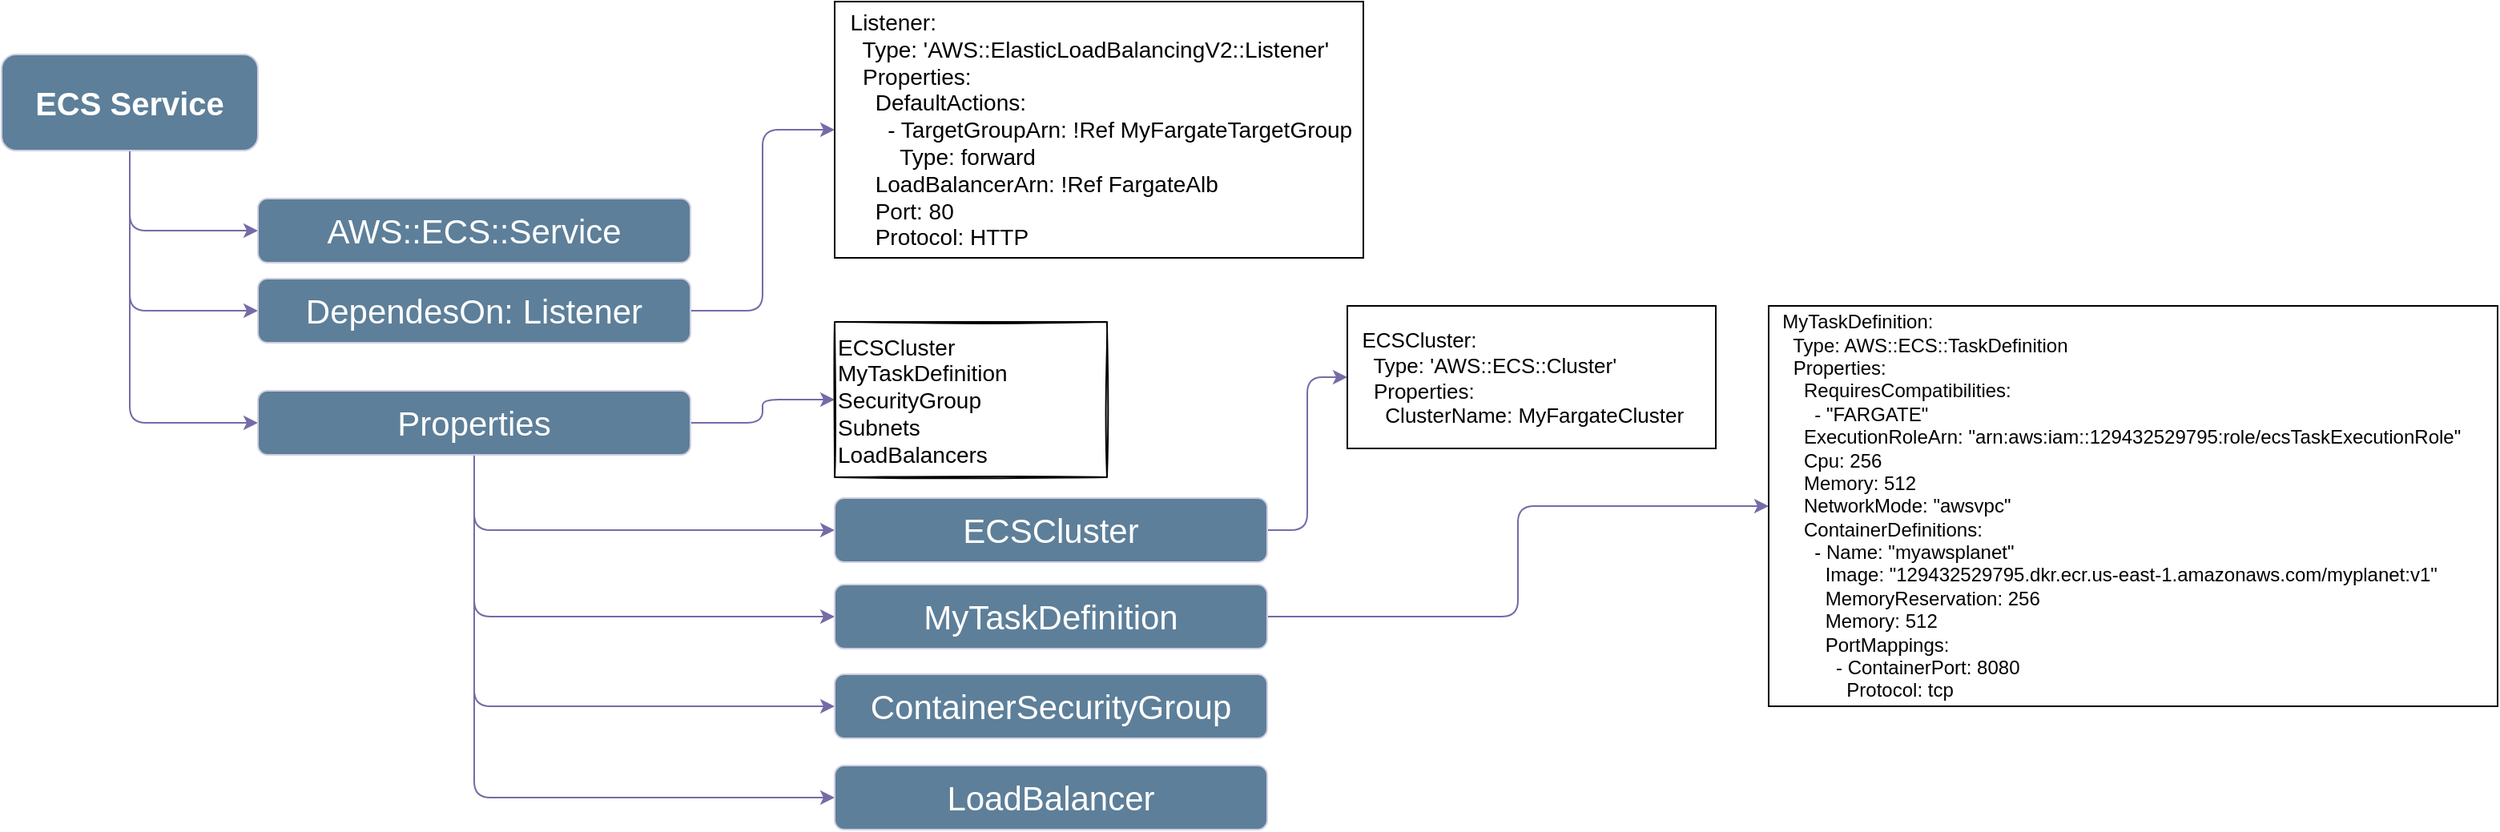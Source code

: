 <mxfile version="18.0.1" type="device"><diagram id="5maVtSiLcbGABPVciXNy" name="Page-1"><mxGraphModel dx="1483" dy="943" grid="1" gridSize="10" guides="1" tooltips="1" connect="1" arrows="1" fold="1" page="1" pageScale="1" pageWidth="1169" pageHeight="827" math="0" shadow="0"><root><mxCell id="0"/><mxCell id="1" parent="0"/><mxCell id="g9zfsvCq7JZIP7kkmn76-4" style="edgeStyle=orthogonalEdgeStyle;rounded=1;sketch=0;orthogonalLoop=1;jettySize=auto;html=1;exitX=0.5;exitY=1;exitDx=0;exitDy=0;entryX=0;entryY=0.5;entryDx=0;entryDy=0;fontSize=20;fontColor=#FFFFFF;strokeColor=#736CA8;" edge="1" parent="1" source="g9zfsvCq7JZIP7kkmn76-1" target="g9zfsvCq7JZIP7kkmn76-2"><mxGeometry relative="1" as="geometry"/></mxCell><mxCell id="g9zfsvCq7JZIP7kkmn76-8" style="edgeStyle=orthogonalEdgeStyle;rounded=1;sketch=0;orthogonalLoop=1;jettySize=auto;html=1;entryX=0;entryY=0.5;entryDx=0;entryDy=0;fontFamily=Helvetica;fontSize=21;fontColor=#FFFFFF;strokeColor=#736CA8;" edge="1" parent="1" source="g9zfsvCq7JZIP7kkmn76-1" target="g9zfsvCq7JZIP7kkmn76-5"><mxGeometry relative="1" as="geometry"/></mxCell><mxCell id="g9zfsvCq7JZIP7kkmn76-10" style="edgeStyle=orthogonalEdgeStyle;rounded=1;sketch=0;orthogonalLoop=1;jettySize=auto;html=1;entryX=0;entryY=0.5;entryDx=0;entryDy=0;fontFamily=Helvetica;fontSize=21;fontColor=#FFFFFF;strokeColor=#736CA8;" edge="1" parent="1" source="g9zfsvCq7JZIP7kkmn76-1" target="g9zfsvCq7JZIP7kkmn76-9"><mxGeometry relative="1" as="geometry"/></mxCell><mxCell id="g9zfsvCq7JZIP7kkmn76-1" value="&lt;p&gt;&lt;font size=&quot;1&quot; color=&quot;#ffffff&quot;&gt;&lt;b style=&quot;font-size: 20px;&quot;&gt;ECS Service&lt;/b&gt;&lt;/font&gt;&lt;/p&gt;" style="rounded=1;whiteSpace=wrap;html=1;sketch=0;fontColor=#1A1A1A;strokeColor=#D0CEE2;fillColor=#5D7F99;" vertex="1" parent="1"><mxGeometry x="37" y="70" width="160" height="60" as="geometry"/></mxCell><mxCell id="g9zfsvCq7JZIP7kkmn76-2" value="&lt;font color=&quot;#ffffff&quot; style=&quot;font-size: 21px;&quot;&gt;AWS::ECS::Service&lt;/font&gt;" style="whiteSpace=wrap;html=1;fillColor=#5D7F99;strokeColor=#D0CEE2;fontColor=#1A1A1A;rounded=1;sketch=0;" vertex="1" parent="1"><mxGeometry x="197" y="160" width="270" height="40" as="geometry"/></mxCell><mxCell id="g9zfsvCq7JZIP7kkmn76-6" style="edgeStyle=orthogonalEdgeStyle;rounded=1;sketch=0;orthogonalLoop=1;jettySize=auto;html=1;fontFamily=Helvetica;fontSize=21;fontColor=#FFFFFF;strokeColor=#736CA8;entryX=0;entryY=0.5;entryDx=0;entryDy=0;" edge="1" parent="1" source="g9zfsvCq7JZIP7kkmn76-5" target="g9zfsvCq7JZIP7kkmn76-7"><mxGeometry relative="1" as="geometry"><mxPoint x="597" y="287" as="targetPoint"/></mxGeometry></mxCell><mxCell id="g9zfsvCq7JZIP7kkmn76-5" value="&lt;font color=&quot;#ffffff&quot; style=&quot;font-size: 21px;&quot;&gt;DependesOn: Listener&lt;/font&gt;" style="whiteSpace=wrap;html=1;fillColor=#5D7F99;strokeColor=#D0CEE2;fontColor=#1A1A1A;rounded=1;sketch=0;" vertex="1" parent="1"><mxGeometry x="197" y="210" width="270" height="40" as="geometry"/></mxCell><mxCell id="g9zfsvCq7JZIP7kkmn76-7" value="&lt;div style=&quot;font-size: 14px;&quot;&gt;&amp;nbsp; Listener:&lt;/div&gt;&lt;div style=&quot;font-size: 14px;&quot;&gt;&amp;nbsp; &amp;nbsp; Type: 'AWS::ElasticLoadBalancingV2::Listener'&lt;/div&gt;&lt;div style=&quot;font-size: 14px;&quot;&gt;&amp;nbsp; &amp;nbsp; Properties:&lt;/div&gt;&lt;div style=&quot;font-size: 14px;&quot;&gt;&amp;nbsp; &amp;nbsp; &amp;nbsp; DefaultActions:&lt;/div&gt;&lt;div style=&quot;font-size: 14px;&quot;&gt;&amp;nbsp; &amp;nbsp; &amp;nbsp; &amp;nbsp; - TargetGroupArn: !Ref MyFargateTargetGroup&lt;/div&gt;&lt;div style=&quot;font-size: 14px;&quot;&gt;&amp;nbsp; &amp;nbsp; &amp;nbsp; &amp;nbsp; &amp;nbsp; Type: forward&lt;/div&gt;&lt;div style=&quot;font-size: 14px;&quot;&gt;&amp;nbsp; &amp;nbsp; &amp;nbsp; LoadBalancerArn: !Ref FargateAlb&lt;/div&gt;&lt;div style=&quot;font-size: 14px;&quot;&gt;&amp;nbsp; &amp;nbsp; &amp;nbsp; Port: 80&lt;/div&gt;&lt;div style=&quot;font-size: 14px;&quot;&gt;&amp;nbsp; &amp;nbsp; &amp;nbsp; Protocol: HTTP&lt;/div&gt;" style="rounded=0;whiteSpace=wrap;html=1;sketch=0;fontFamily=Helvetica;fontSize=14;align=left;" vertex="1" parent="1"><mxGeometry x="557" y="37" width="330" height="160" as="geometry"/></mxCell><mxCell id="g9zfsvCq7JZIP7kkmn76-13" style="edgeStyle=orthogonalEdgeStyle;rounded=1;sketch=0;orthogonalLoop=1;jettySize=auto;html=1;fontFamily=Helvetica;fontSize=14;fontColor=#FFFFFF;strokeColor=#736CA8;" edge="1" parent="1" source="g9zfsvCq7JZIP7kkmn76-9" target="g9zfsvCq7JZIP7kkmn76-12"><mxGeometry relative="1" as="geometry"/></mxCell><mxCell id="g9zfsvCq7JZIP7kkmn76-18" style="edgeStyle=orthogonalEdgeStyle;rounded=1;sketch=0;orthogonalLoop=1;jettySize=auto;html=1;entryX=0;entryY=0.5;entryDx=0;entryDy=0;fontFamily=Helvetica;fontSize=14;fontColor=#FFFFFF;strokeColor=#736CA8;exitX=0.5;exitY=1;exitDx=0;exitDy=0;" edge="1" parent="1" source="g9zfsvCq7JZIP7kkmn76-9" target="g9zfsvCq7JZIP7kkmn76-14"><mxGeometry relative="1" as="geometry"/></mxCell><mxCell id="g9zfsvCq7JZIP7kkmn76-19" style="edgeStyle=orthogonalEdgeStyle;rounded=1;sketch=0;orthogonalLoop=1;jettySize=auto;html=1;entryX=0;entryY=0.5;entryDx=0;entryDy=0;fontFamily=Helvetica;fontSize=14;fontColor=#FFFFFF;strokeColor=#736CA8;exitX=0.5;exitY=1;exitDx=0;exitDy=0;" edge="1" parent="1" source="g9zfsvCq7JZIP7kkmn76-9" target="g9zfsvCq7JZIP7kkmn76-15"><mxGeometry relative="1" as="geometry"/></mxCell><mxCell id="g9zfsvCq7JZIP7kkmn76-20" style="edgeStyle=orthogonalEdgeStyle;rounded=1;sketch=0;orthogonalLoop=1;jettySize=auto;html=1;entryX=0;entryY=0.5;entryDx=0;entryDy=0;fontFamily=Helvetica;fontSize=14;fontColor=#FFFFFF;strokeColor=#736CA8;exitX=0.5;exitY=1;exitDx=0;exitDy=0;" edge="1" parent="1" source="g9zfsvCq7JZIP7kkmn76-9" target="g9zfsvCq7JZIP7kkmn76-16"><mxGeometry relative="1" as="geometry"/></mxCell><mxCell id="g9zfsvCq7JZIP7kkmn76-21" style="edgeStyle=orthogonalEdgeStyle;rounded=1;sketch=0;orthogonalLoop=1;jettySize=auto;html=1;entryX=0;entryY=0.5;entryDx=0;entryDy=0;fontFamily=Helvetica;fontSize=14;fontColor=#FFFFFF;strokeColor=#736CA8;exitX=0.5;exitY=1;exitDx=0;exitDy=0;" edge="1" parent="1" source="g9zfsvCq7JZIP7kkmn76-9" target="g9zfsvCq7JZIP7kkmn76-17"><mxGeometry relative="1" as="geometry"/></mxCell><mxCell id="g9zfsvCq7JZIP7kkmn76-9" value="&lt;font color=&quot;#ffffff&quot; style=&quot;font-size: 21px;&quot;&gt;Properties&lt;/font&gt;" style="whiteSpace=wrap;html=1;fillColor=#5D7F99;strokeColor=#D0CEE2;fontColor=#1A1A1A;rounded=1;sketch=0;" vertex="1" parent="1"><mxGeometry x="197" y="280" width="270" height="40" as="geometry"/></mxCell><mxCell id="g9zfsvCq7JZIP7kkmn76-12" value="&lt;div style=&quot;font-size: 14px;&quot;&gt;ECSCluster&lt;/div&gt;&lt;div style=&quot;font-size: 14px;&quot;&gt;MyTaskDefinition&lt;/div&gt;&lt;div style=&quot;font-size: 14px;&quot;&gt;SecurityGroup&lt;/div&gt;&lt;div style=&quot;font-size: 14px;&quot;&gt;Subnets&lt;/div&gt;&lt;div style=&quot;font-size: 14px;&quot;&gt;LoadBalancers&lt;/div&gt;" style="rounded=0;whiteSpace=wrap;html=1;sketch=1;fontFamily=Helvetica;fontSize=14;align=left;" vertex="1" parent="1"><mxGeometry x="557" y="237" width="170" height="97" as="geometry"/></mxCell><mxCell id="g9zfsvCq7JZIP7kkmn76-24" style="edgeStyle=orthogonalEdgeStyle;rounded=1;sketch=0;orthogonalLoop=1;jettySize=auto;html=1;entryX=0;entryY=0.5;entryDx=0;entryDy=0;fontFamily=Helvetica;fontSize=14;fontColor=#FFFFFF;strokeColor=#736CA8;" edge="1" parent="1" source="g9zfsvCq7JZIP7kkmn76-14" target="g9zfsvCq7JZIP7kkmn76-23"><mxGeometry relative="1" as="geometry"/></mxCell><mxCell id="g9zfsvCq7JZIP7kkmn76-14" value="&lt;font color=&quot;#ffffff&quot; style=&quot;font-size: 21px;&quot;&gt;ECSCluster&lt;/font&gt;" style="whiteSpace=wrap;html=1;fillColor=#5D7F99;strokeColor=#D0CEE2;fontColor=#1A1A1A;rounded=1;sketch=0;" vertex="1" parent="1"><mxGeometry x="557" y="347" width="270" height="40" as="geometry"/></mxCell><mxCell id="g9zfsvCq7JZIP7kkmn76-26" value="" style="edgeStyle=orthogonalEdgeStyle;rounded=1;sketch=0;orthogonalLoop=1;jettySize=auto;html=1;fontFamily=Helvetica;fontSize=13;fontColor=#FFFFFF;strokeColor=#736CA8;" edge="1" parent="1" source="g9zfsvCq7JZIP7kkmn76-15" target="g9zfsvCq7JZIP7kkmn76-25"><mxGeometry relative="1" as="geometry"/></mxCell><mxCell id="g9zfsvCq7JZIP7kkmn76-15" value="&lt;font color=&quot;#ffffff&quot; style=&quot;font-size: 21px;&quot;&gt;MyTaskDefinition&lt;/font&gt;" style="whiteSpace=wrap;html=1;fillColor=#5D7F99;strokeColor=#D0CEE2;fontColor=#1A1A1A;rounded=1;sketch=0;" vertex="1" parent="1"><mxGeometry x="557" y="401" width="270" height="40" as="geometry"/></mxCell><mxCell id="g9zfsvCq7JZIP7kkmn76-16" value="&lt;font color=&quot;#ffffff&quot; style=&quot;font-size: 21px;&quot;&gt;ContainerSecurityGroup&lt;/font&gt;" style="whiteSpace=wrap;html=1;fillColor=#5D7F99;strokeColor=#D0CEE2;fontColor=#1A1A1A;rounded=1;sketch=0;" vertex="1" parent="1"><mxGeometry x="557" y="457" width="270" height="40" as="geometry"/></mxCell><mxCell id="g9zfsvCq7JZIP7kkmn76-17" value="&lt;font color=&quot;#ffffff&quot; style=&quot;font-size: 21px;&quot;&gt;LoadBalancer&lt;/font&gt;" style="whiteSpace=wrap;html=1;fillColor=#5D7F99;strokeColor=#D0CEE2;fontColor=#1A1A1A;rounded=1;sketch=0;" vertex="1" parent="1"><mxGeometry x="557" y="514" width="270" height="40" as="geometry"/></mxCell><mxCell id="g9zfsvCq7JZIP7kkmn76-23" value="&lt;div style=&quot;font-size: 13px;&quot;&gt;&lt;font style=&quot;font-size: 13px;&quot;&gt;&amp;nbsp; ECSCluster:&lt;/font&gt;&lt;/div&gt;&lt;div style=&quot;font-size: 13px;&quot;&gt;&lt;font style=&quot;font-size: 13px;&quot;&gt;&amp;nbsp; &amp;nbsp; Type: 'AWS::ECS::Cluster'&lt;/font&gt;&lt;/div&gt;&lt;div style=&quot;font-size: 13px;&quot;&gt;&lt;font style=&quot;font-size: 13px;&quot;&gt;&amp;nbsp; &amp;nbsp; Properties:&lt;/font&gt;&lt;/div&gt;&lt;div style=&quot;font-size: 13px;&quot;&gt;&lt;font style=&quot;font-size: 13px;&quot;&gt;&amp;nbsp; &amp;nbsp; &amp;nbsp; ClusterName: MyFargateCluster&lt;/font&gt;&lt;/div&gt;" style="rounded=0;whiteSpace=wrap;html=1;sketch=0;fontFamily=Helvetica;fontSize=14;align=left;" vertex="1" parent="1"><mxGeometry x="877" y="227" width="230" height="89" as="geometry"/></mxCell><mxCell id="g9zfsvCq7JZIP7kkmn76-25" value="&lt;div&gt;&amp;nbsp; MyTaskDefinition:&lt;/div&gt;&lt;div&gt;&amp;nbsp; &amp;nbsp; Type: AWS::ECS::TaskDefinition&lt;/div&gt;&lt;div&gt;&amp;nbsp; &amp;nbsp; Properties:&lt;/div&gt;&lt;div&gt;&amp;nbsp; &amp;nbsp; &amp;nbsp; RequiresCompatibilities:&lt;/div&gt;&lt;div&gt;&amp;nbsp; &amp;nbsp; &amp;nbsp; &amp;nbsp; - &quot;FARGATE&quot;&lt;/div&gt;&lt;div&gt;&amp;nbsp; &amp;nbsp; &amp;nbsp; ExecutionRoleArn: &quot;arn:aws:iam::129432529795:role/ecsTaskExecutionRole&quot;&lt;/div&gt;&lt;div&gt;&amp;nbsp; &amp;nbsp; &amp;nbsp; Cpu: 256&lt;/div&gt;&lt;div&gt;&amp;nbsp; &amp;nbsp; &amp;nbsp; Memory: 512&lt;/div&gt;&lt;div&gt;&amp;nbsp; &amp;nbsp; &amp;nbsp; NetworkMode: &quot;awsvpc&quot;&lt;/div&gt;&lt;div&gt;&amp;nbsp; &amp;nbsp; &amp;nbsp; ContainerDefinitions:&lt;/div&gt;&lt;div&gt;&amp;nbsp; &amp;nbsp; &amp;nbsp; &amp;nbsp; - Name: &quot;myawsplanet&quot;&lt;/div&gt;&lt;div&gt;&amp;nbsp; &amp;nbsp; &amp;nbsp; &amp;nbsp; &amp;nbsp; Image: &quot;129432529795.dkr.ecr.us-east-1.amazonaws.com/myplanet:v1&quot;&lt;/div&gt;&lt;div&gt;&amp;nbsp; &amp;nbsp; &amp;nbsp; &amp;nbsp; &amp;nbsp; MemoryReservation: 256&lt;/div&gt;&lt;div&gt;&amp;nbsp; &amp;nbsp; &amp;nbsp; &amp;nbsp; &amp;nbsp; Memory: 512&lt;/div&gt;&lt;div&gt;&amp;nbsp; &amp;nbsp; &amp;nbsp; &amp;nbsp; &amp;nbsp; PortMappings:&lt;/div&gt;&lt;div&gt;&amp;nbsp; &amp;nbsp; &amp;nbsp; &amp;nbsp; &amp;nbsp; &amp;nbsp; - ContainerPort: 8080&lt;/div&gt;&lt;div&gt;&amp;nbsp; &amp;nbsp; &amp;nbsp; &amp;nbsp; &amp;nbsp; &amp;nbsp; &amp;nbsp; Protocol: tcp&lt;/div&gt;" style="whiteSpace=wrap;html=1;rounded=0;sketch=0;align=left;" vertex="1" parent="1"><mxGeometry x="1140" y="227" width="455" height="250" as="geometry"/></mxCell></root></mxGraphModel></diagram></mxfile>